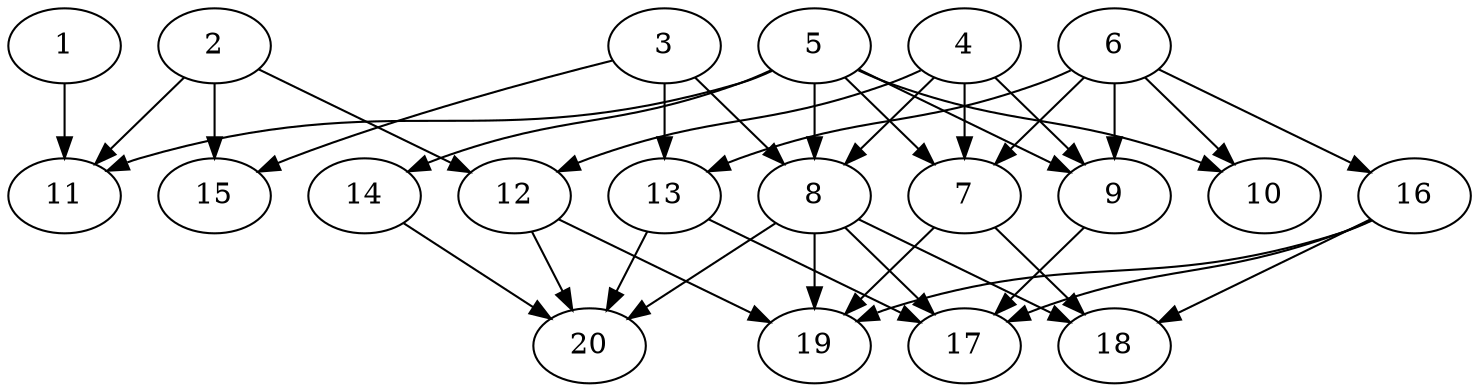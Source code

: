 // DAG automatically generated by daggen at Sat Jul 27 15:39:06 2019
// ./daggen --dot -n 20 --ccr 0.5 --fat 0.8 --regular 0.5 --density 0.4 --mindata 5242880 --maxdata 52428800 
digraph G {
  1 [size="79628288", alpha="0.20", expect_size="39814144"] 
  1 -> 11 [size ="39814144"]
  2 [size="69996544", alpha="0.13", expect_size="34998272"] 
  2 -> 11 [size ="34998272"]
  2 -> 12 [size ="34998272"]
  2 -> 15 [size ="34998272"]
  3 [size="35411968", alpha="0.02", expect_size="17705984"] 
  3 -> 8 [size ="17705984"]
  3 -> 13 [size ="17705984"]
  3 -> 15 [size ="17705984"]
  4 [size="87412736", alpha="0.06", expect_size="43706368"] 
  4 -> 7 [size ="43706368"]
  4 -> 8 [size ="43706368"]
  4 -> 9 [size ="43706368"]
  4 -> 12 [size ="43706368"]
  5 [size="58009600", alpha="0.16", expect_size="29004800"] 
  5 -> 7 [size ="29004800"]
  5 -> 8 [size ="29004800"]
  5 -> 9 [size ="29004800"]
  5 -> 10 [size ="29004800"]
  5 -> 11 [size ="29004800"]
  5 -> 14 [size ="29004800"]
  6 [size="60080128", alpha="0.05", expect_size="30040064"] 
  6 -> 7 [size ="30040064"]
  6 -> 9 [size ="30040064"]
  6 -> 10 [size ="30040064"]
  6 -> 13 [size ="30040064"]
  6 -> 16 [size ="30040064"]
  7 [size="16226304", alpha="0.01", expect_size="8113152"] 
  7 -> 18 [size ="8113152"]
  7 -> 19 [size ="8113152"]
  8 [size="14366720", alpha="0.12", expect_size="7183360"] 
  8 -> 17 [size ="7183360"]
  8 -> 18 [size ="7183360"]
  8 -> 19 [size ="7183360"]
  8 -> 20 [size ="7183360"]
  9 [size="38561792", alpha="0.14", expect_size="19280896"] 
  9 -> 17 [size ="19280896"]
  10 [size="67362816", alpha="0.04", expect_size="33681408"] 
  11 [size="13721600", alpha="0.18", expect_size="6860800"] 
  12 [size="12646400", alpha="0.00", expect_size="6323200"] 
  12 -> 19 [size ="6323200"]
  12 -> 20 [size ="6323200"]
  13 [size="72572928", alpha="0.06", expect_size="36286464"] 
  13 -> 17 [size ="36286464"]
  13 -> 20 [size ="36286464"]
  14 [size="84144128", alpha="0.05", expect_size="42072064"] 
  14 -> 20 [size ="42072064"]
  15 [size="19625984", alpha="0.05", expect_size="9812992"] 
  16 [size="95430656", alpha="0.15", expect_size="47715328"] 
  16 -> 17 [size ="47715328"]
  16 -> 18 [size ="47715328"]
  16 -> 19 [size ="47715328"]
  17 [size="26449920", alpha="0.09", expect_size="13224960"] 
  18 [size="33361920", alpha="0.09", expect_size="16680960"] 
  19 [size="89673728", alpha="0.13", expect_size="44836864"] 
  20 [size="60694528", alpha="0.01", expect_size="30347264"] 
}
